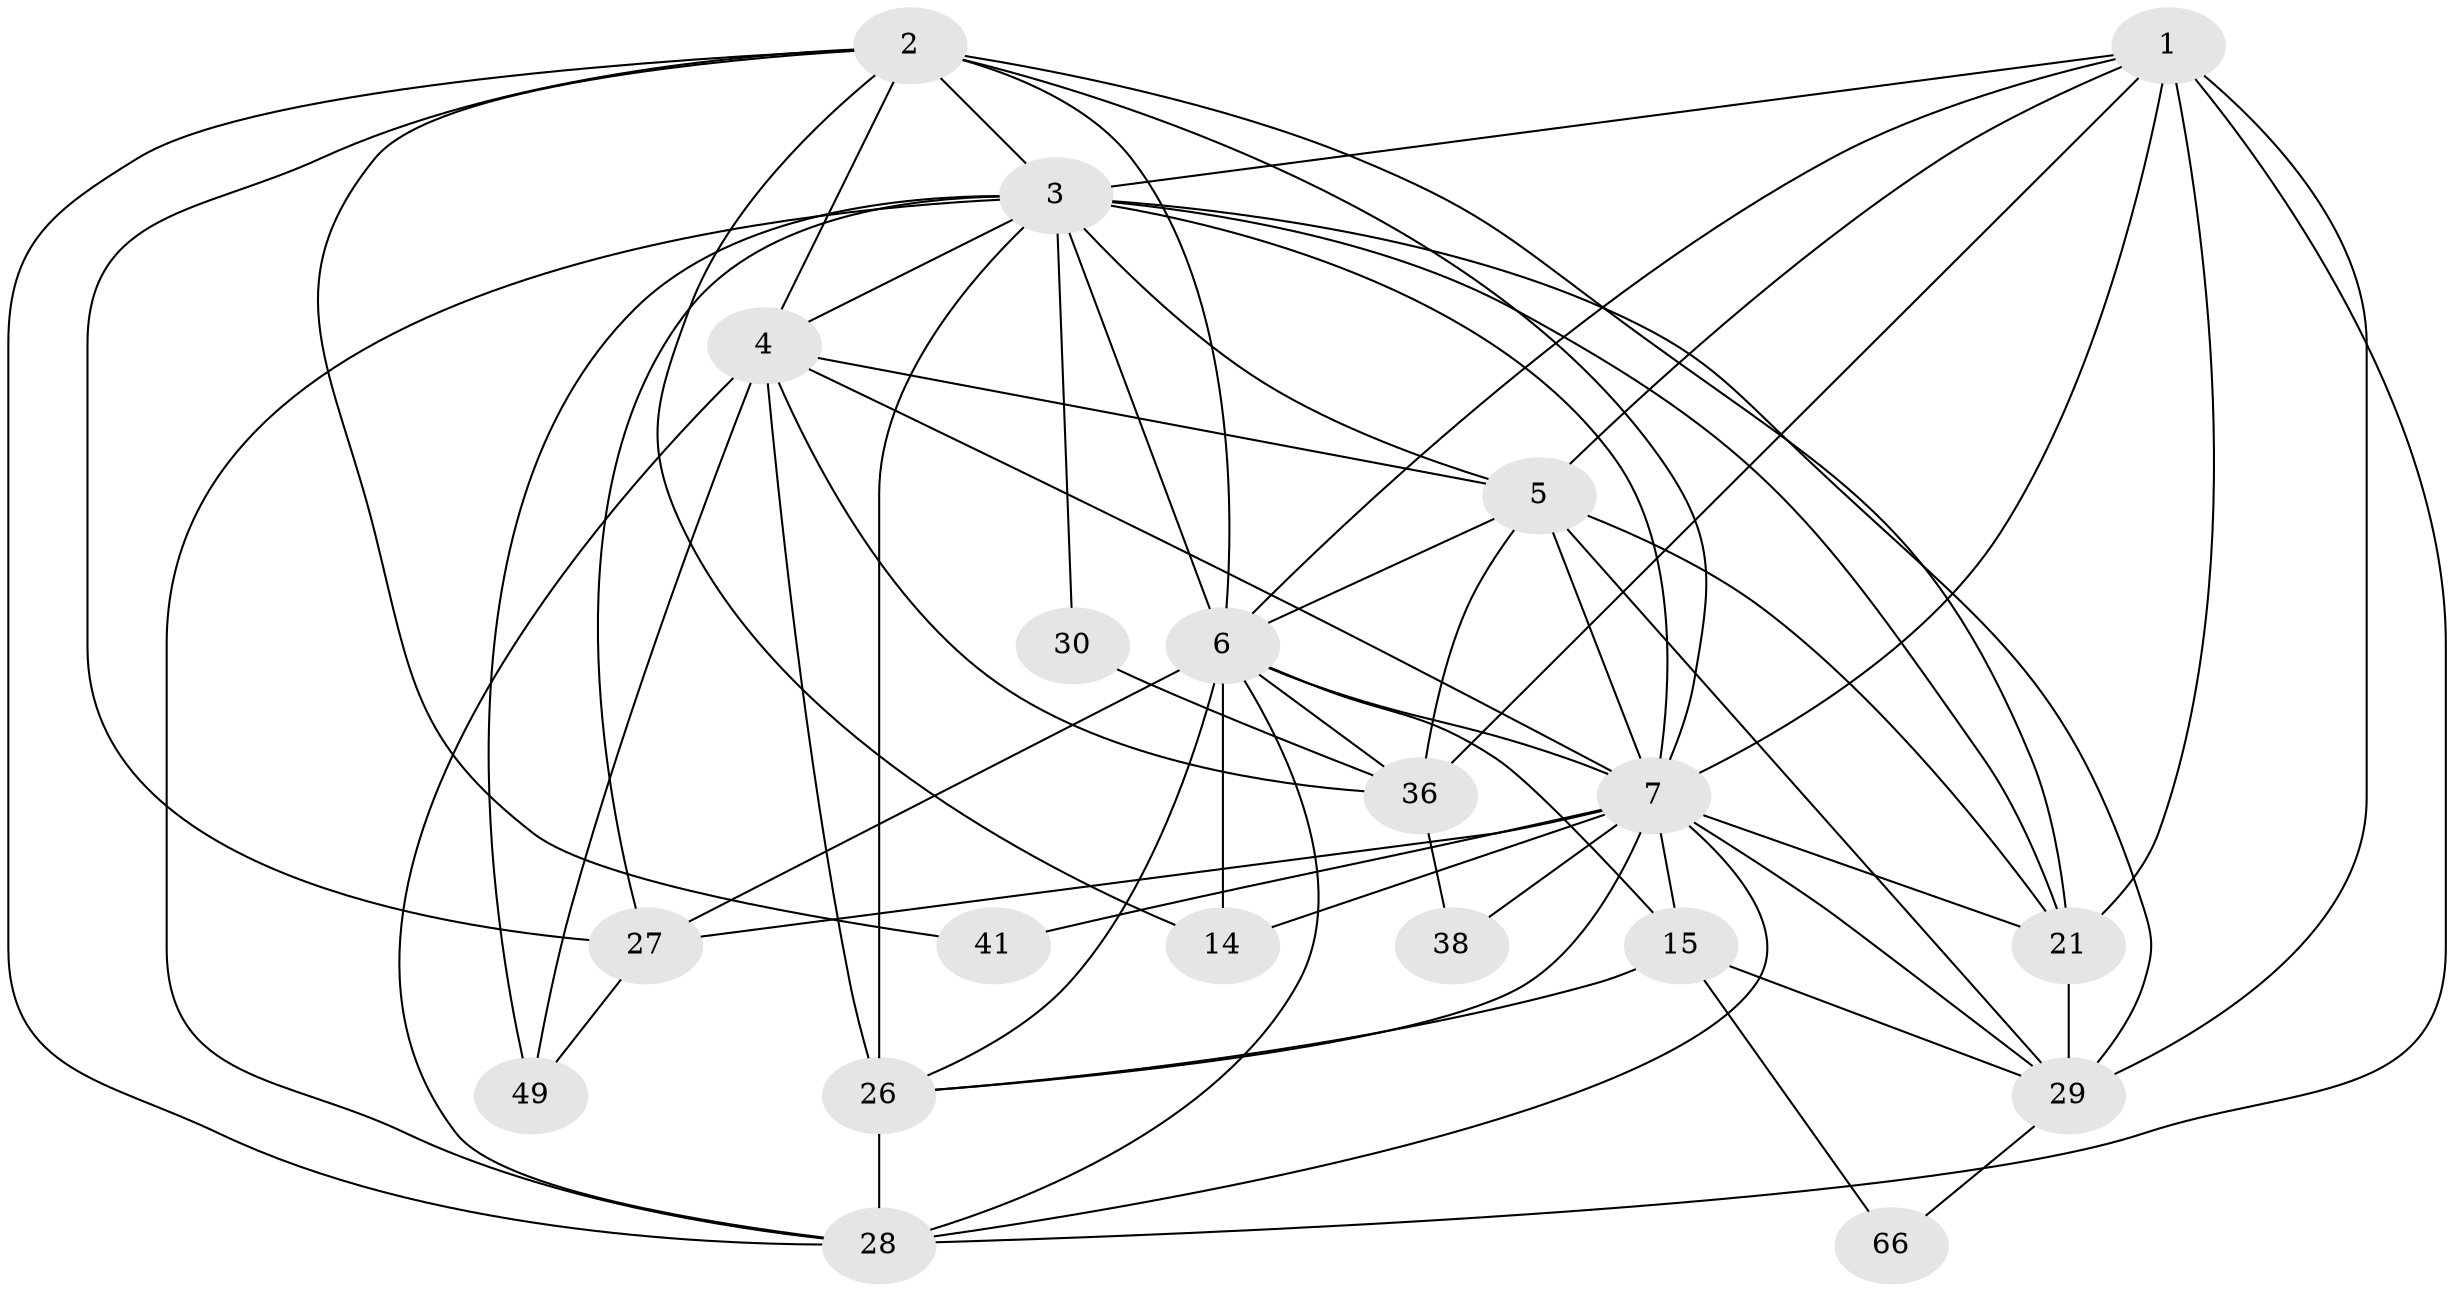 // original degree distribution, {3: 0.34782608695652173, 4: 0.2463768115942029, 6: 0.057971014492753624, 8: 0.028985507246376812, 7: 0.028985507246376812, 5: 0.2028985507246377, 2: 0.08695652173913043}
// Generated by graph-tools (version 1.1) at 2025/18/03/04/25 18:18:55]
// undirected, 20 vertices, 64 edges
graph export_dot {
graph [start="1"]
  node [color=gray90,style=filled];
  1 [super="+11+24"];
  2 [super="+22+13"];
  3 [super="+17+32+64"];
  4 [super="+40+59"];
  5 [super="+8"];
  6 [super="+9"];
  7 [super="+10+12+62+20"];
  14;
  15 [super="+16"];
  21 [super="+54+57+46+50"];
  26 [super="+45"];
  27 [super="+69+37"];
  28 [super="+31+55"];
  29 [super="+35+34+33"];
  30;
  36 [super="+60"];
  38;
  41 [super="+44"];
  49;
  66;
  1 -- 28 [weight=2];
  1 -- 36;
  1 -- 29 [weight=3];
  1 -- 5;
  1 -- 21;
  1 -- 7 [weight=2];
  1 -- 3;
  1 -- 6;
  2 -- 28;
  2 -- 3;
  2 -- 6 [weight=2];
  2 -- 7;
  2 -- 41;
  2 -- 14;
  2 -- 21;
  2 -- 27;
  2 -- 4;
  3 -- 5;
  3 -- 49;
  3 -- 26 [weight=3];
  3 -- 29;
  3 -- 30;
  3 -- 28;
  3 -- 6;
  3 -- 21;
  3 -- 4;
  3 -- 7 [weight=3];
  3 -- 27;
  4 -- 28 [weight=2];
  4 -- 7;
  4 -- 36;
  4 -- 5;
  4 -- 49;
  4 -- 26;
  5 -- 21 [weight=2];
  5 -- 6 [weight=2];
  5 -- 36;
  5 -- 29;
  5 -- 7;
  6 -- 7 [weight=2];
  6 -- 36;
  6 -- 14;
  6 -- 15;
  6 -- 26;
  6 -- 27;
  6 -- 28;
  7 -- 41 [weight=2];
  7 -- 14;
  7 -- 15;
  7 -- 29 [weight=2];
  7 -- 21 [weight=2];
  7 -- 27;
  7 -- 38;
  7 -- 26;
  7 -- 28;
  15 -- 29;
  15 -- 66;
  15 -- 26;
  21 -- 29 [weight=2];
  26 -- 28 [weight=2];
  27 -- 49;
  29 -- 66;
  30 -- 36 [weight=2];
  36 -- 38;
}
